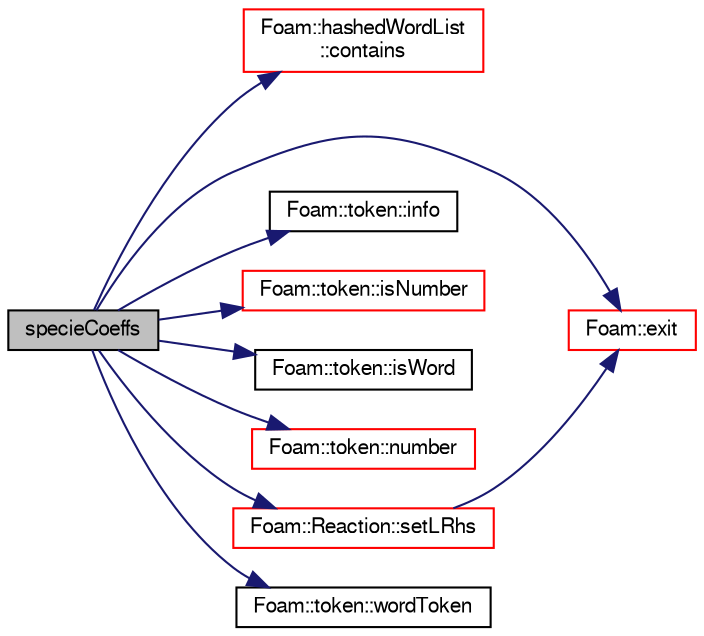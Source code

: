digraph "specieCoeffs"
{
  bgcolor="transparent";
  edge [fontname="FreeSans",fontsize="10",labelfontname="FreeSans",labelfontsize="10"];
  node [fontname="FreeSans",fontsize="10",shape=record];
  rankdir="LR";
  Node4 [label="specieCoeffs",height=0.2,width=0.4,color="black", fillcolor="grey75", style="filled", fontcolor="black"];
  Node4 -> Node5 [color="midnightblue",fontsize="10",style="solid",fontname="FreeSans"];
  Node5 [label="Foam::hashedWordList\l::contains",height=0.2,width=0.4,color="red",URL="$a28242.html#a090be6ca18eaf98b1ff50b8af857270f",tooltip="Does the list contain the specified name. "];
  Node4 -> Node7 [color="midnightblue",fontsize="10",style="solid",fontname="FreeSans"];
  Node7 [label="Foam::exit",height=0.2,width=0.4,color="red",URL="$a21124.html#a06ca7250d8e89caf05243ec094843642"];
  Node4 -> Node54 [color="midnightblue",fontsize="10",style="solid",fontname="FreeSans"];
  Node54 [label="Foam::token::info",height=0.2,width=0.4,color="black",URL="$a26306.html#a861a626214ad30bd8e7ab3a8caae9966",tooltip="Return info proxy. "];
  Node4 -> Node55 [color="midnightblue",fontsize="10",style="solid",fontname="FreeSans"];
  Node55 [label="Foam::token::isNumber",height=0.2,width=0.4,color="red",URL="$a26306.html#a1680baf2428512b1a45060f52f3ade28"];
  Node4 -> Node57 [color="midnightblue",fontsize="10",style="solid",fontname="FreeSans"];
  Node57 [label="Foam::token::isWord",height=0.2,width=0.4,color="black",URL="$a26306.html#ace6d5ecd2736d19990a7c12e0fe5a745"];
  Node4 -> Node58 [color="midnightblue",fontsize="10",style="solid",fontname="FreeSans"];
  Node58 [label="Foam::token::number",height=0.2,width=0.4,color="red",URL="$a26306.html#a60dffa6c29647d1c83a9e00ecb7a703a"];
  Node4 -> Node60 [color="midnightblue",fontsize="10",style="solid",fontname="FreeSans"];
  Node60 [label="Foam::Reaction::setLRhs",height=0.2,width=0.4,color="red",URL="$a30330.html#a5ff69c41b3345ee1f99e8bf85967b433",tooltip="Construct the left- and right-hand-side reaction coefficients. "];
  Node60 -> Node7 [color="midnightblue",fontsize="10",style="solid",fontname="FreeSans"];
  Node4 -> Node70 [color="midnightblue",fontsize="10",style="solid",fontname="FreeSans"];
  Node70 [label="Foam::token::wordToken",height=0.2,width=0.4,color="black",URL="$a26306.html#a65967674840943899f4163d527bd83bd"];
}
